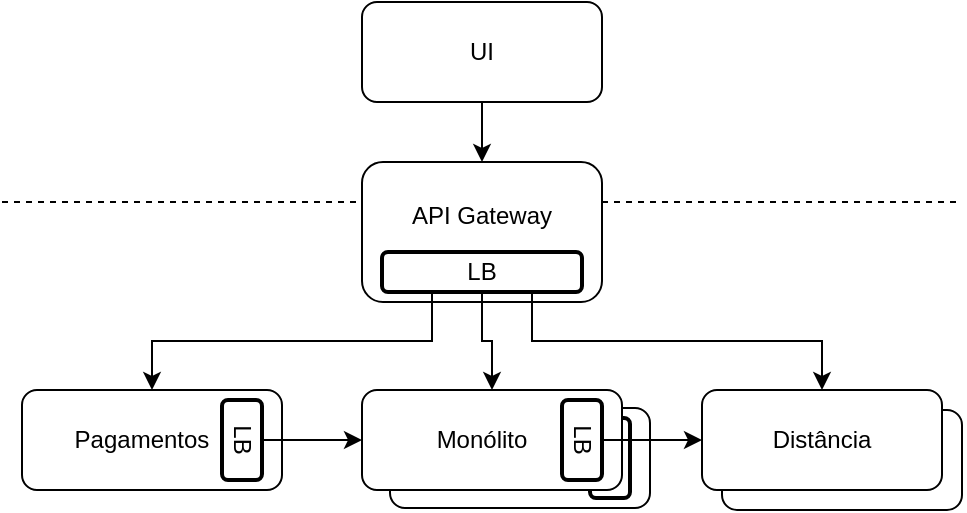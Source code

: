 <mxfile version="12.5.1" type="device"><diagram id="5K764wjxcECSokOcxsUo" name="Page-1"><mxGraphModel dx="868" dy="1666" grid="1" gridSize="10" guides="1" tooltips="1" connect="1" arrows="1" fold="1" page="1" pageScale="1" pageWidth="827" pageHeight="1169" math="0" shadow="0"><root><mxCell id="0"/><mxCell id="1" parent="0"/><mxCell id="ouHZ81cJ5sNNAB9O1Dro-61" value="Distância" style="rounded=1;whiteSpace=wrap;html=1;spacingRight=0;" parent="1" vertex="1"><mxGeometry x="440" y="114" width="120" height="50" as="geometry"/></mxCell><mxCell id="ouHZ81cJ5sNNAB9O1Dro-18" value="" style="endArrow=none;dashed=1;html=1;" parent="1" edge="1"><mxGeometry width="50" height="50" relative="1" as="geometry"><mxPoint x="80" y="10" as="sourcePoint"/><mxPoint x="560" y="10" as="targetPoint"/></mxGeometry></mxCell><mxCell id="ouHZ81cJ5sNNAB9O1Dro-4" value="API Gateway" style="rounded=1;whiteSpace=wrap;html=1;spacingBottom=16;" parent="1" vertex="1"><mxGeometry x="260" y="-10" width="120" height="70" as="geometry"/></mxCell><mxCell id="ouHZ81cJ5sNNAB9O1Dro-17" style="edgeStyle=orthogonalEdgeStyle;rounded=0;orthogonalLoop=1;jettySize=auto;html=1;exitX=0.5;exitY=1;exitDx=0;exitDy=0;entryX=0.5;entryY=0;entryDx=0;entryDy=0;" parent="1" source="ouHZ81cJ5sNNAB9O1Dro-16" target="ouHZ81cJ5sNNAB9O1Dro-4" edge="1"><mxGeometry relative="1" as="geometry"/></mxCell><mxCell id="ouHZ81cJ5sNNAB9O1Dro-16" value="UI" style="rounded=1;whiteSpace=wrap;html=1;" parent="1" vertex="1"><mxGeometry x="260" y="-90" width="120" height="50" as="geometry"/></mxCell><mxCell id="ouHZ81cJ5sNNAB9O1Dro-27" value="" style="group" parent="1" vertex="1" connectable="0"><mxGeometry x="90" y="104" width="130" height="50" as="geometry"/></mxCell><mxCell id="ouHZ81cJ5sNNAB9O1Dro-50" value="" style="group" parent="ouHZ81cJ5sNNAB9O1Dro-27" vertex="1" connectable="0"><mxGeometry width="130" height="50" as="geometry"/></mxCell><mxCell id="ouHZ81cJ5sNNAB9O1Dro-1" value="Pagamentos" style="rounded=1;whiteSpace=wrap;html=1;spacingRight=10;" parent="ouHZ81cJ5sNNAB9O1Dro-50" vertex="1"><mxGeometry width="130" height="50" as="geometry"/></mxCell><mxCell id="ouHZ81cJ5sNNAB9O1Dro-26" value="LB" style="rounded=1;whiteSpace=wrap;html=1;strokeWidth=2;rotation=90;" parent="ouHZ81cJ5sNNAB9O1Dro-50" vertex="1"><mxGeometry x="90" y="15" width="40" height="20" as="geometry"/></mxCell><mxCell id="ouHZ81cJ5sNNAB9O1Dro-28" value="" style="group" parent="1" vertex="1" connectable="0"><mxGeometry x="260" y="104" width="140" height="56" as="geometry"/></mxCell><mxCell id="ouHZ81cJ5sNNAB9O1Dro-58" value="" style="group" parent="ouHZ81cJ5sNNAB9O1Dro-28" vertex="1" connectable="0"><mxGeometry x="14" y="9" width="130" height="50" as="geometry"/></mxCell><mxCell id="ouHZ81cJ5sNNAB9O1Dro-59" value="Monólito" style="rounded=1;whiteSpace=wrap;html=1;spacingRight=10;" parent="ouHZ81cJ5sNNAB9O1Dro-58" vertex="1"><mxGeometry width="130" height="50" as="geometry"/></mxCell><mxCell id="ouHZ81cJ5sNNAB9O1Dro-60" value="LB" style="rounded=1;whiteSpace=wrap;html=1;strokeWidth=2;rotation=90;" parent="ouHZ81cJ5sNNAB9O1Dro-58" vertex="1"><mxGeometry x="90" y="15" width="40" height="20" as="geometry"/></mxCell><mxCell id="ouHZ81cJ5sNNAB9O1Dro-29" value="Monólito" style="rounded=1;whiteSpace=wrap;html=1;spacingRight=10;" parent="ouHZ81cJ5sNNAB9O1Dro-28" vertex="1"><mxGeometry width="130" height="50" as="geometry"/></mxCell><mxCell id="ouHZ81cJ5sNNAB9O1Dro-30" value="LB" style="rounded=1;whiteSpace=wrap;html=1;strokeWidth=2;rotation=90;" parent="ouHZ81cJ5sNNAB9O1Dro-28" vertex="1"><mxGeometry x="90" y="15" width="40" height="20" as="geometry"/></mxCell><mxCell id="ouHZ81cJ5sNNAB9O1Dro-32" value="Distância" style="rounded=1;whiteSpace=wrap;html=1;spacingRight=0;" parent="1" vertex="1"><mxGeometry x="430" y="104" width="120" height="50" as="geometry"/></mxCell><mxCell id="ouHZ81cJ5sNNAB9O1Dro-42" style="edgeStyle=orthogonalEdgeStyle;rounded=0;orthogonalLoop=1;jettySize=auto;html=1;exitX=0.5;exitY=1;exitDx=0;exitDy=0;entryX=0.5;entryY=0;entryDx=0;entryDy=0;endArrow=classic;endFill=1;" parent="1" source="ouHZ81cJ5sNNAB9O1Dro-34" target="ouHZ81cJ5sNNAB9O1Dro-29" edge="1"><mxGeometry relative="1" as="geometry"/></mxCell><mxCell id="ouHZ81cJ5sNNAB9O1Dro-43" style="edgeStyle=orthogonalEdgeStyle;rounded=0;orthogonalLoop=1;jettySize=auto;html=1;exitX=0.25;exitY=1;exitDx=0;exitDy=0;entryX=0.5;entryY=0;entryDx=0;entryDy=0;endArrow=classic;endFill=1;" parent="1" source="ouHZ81cJ5sNNAB9O1Dro-34" target="ouHZ81cJ5sNNAB9O1Dro-1" edge="1"><mxGeometry relative="1" as="geometry"/></mxCell><mxCell id="ouHZ81cJ5sNNAB9O1Dro-44" style="edgeStyle=orthogonalEdgeStyle;rounded=0;orthogonalLoop=1;jettySize=auto;html=1;exitX=0.75;exitY=1;exitDx=0;exitDy=0;endArrow=classic;endFill=1;" parent="1" source="ouHZ81cJ5sNNAB9O1Dro-34" target="ouHZ81cJ5sNNAB9O1Dro-32" edge="1"><mxGeometry relative="1" as="geometry"/></mxCell><mxCell id="ouHZ81cJ5sNNAB9O1Dro-34" value="LB" style="rounded=1;whiteSpace=wrap;html=1;strokeWidth=2;rotation=0;" parent="1" vertex="1"><mxGeometry x="270" y="35" width="100" height="20" as="geometry"/></mxCell><mxCell id="ouHZ81cJ5sNNAB9O1Dro-45" style="edgeStyle=orthogonalEdgeStyle;rounded=0;orthogonalLoop=1;jettySize=auto;html=1;exitX=0.5;exitY=0;exitDx=0;exitDy=0;entryX=0;entryY=0.5;entryDx=0;entryDy=0;endArrow=classic;endFill=1;" parent="1" source="ouHZ81cJ5sNNAB9O1Dro-30" target="ouHZ81cJ5sNNAB9O1Dro-32" edge="1"><mxGeometry relative="1" as="geometry"/></mxCell><mxCell id="ouHZ81cJ5sNNAB9O1Dro-46" style="edgeStyle=orthogonalEdgeStyle;rounded=0;orthogonalLoop=1;jettySize=auto;html=1;exitX=0.5;exitY=0;exitDx=0;exitDy=0;entryX=0;entryY=0.5;entryDx=0;entryDy=0;endArrow=classic;endFill=1;" parent="1" source="ouHZ81cJ5sNNAB9O1Dro-26" target="ouHZ81cJ5sNNAB9O1Dro-29" edge="1"><mxGeometry relative="1" as="geometry"/></mxCell></root></mxGraphModel></diagram></mxfile>